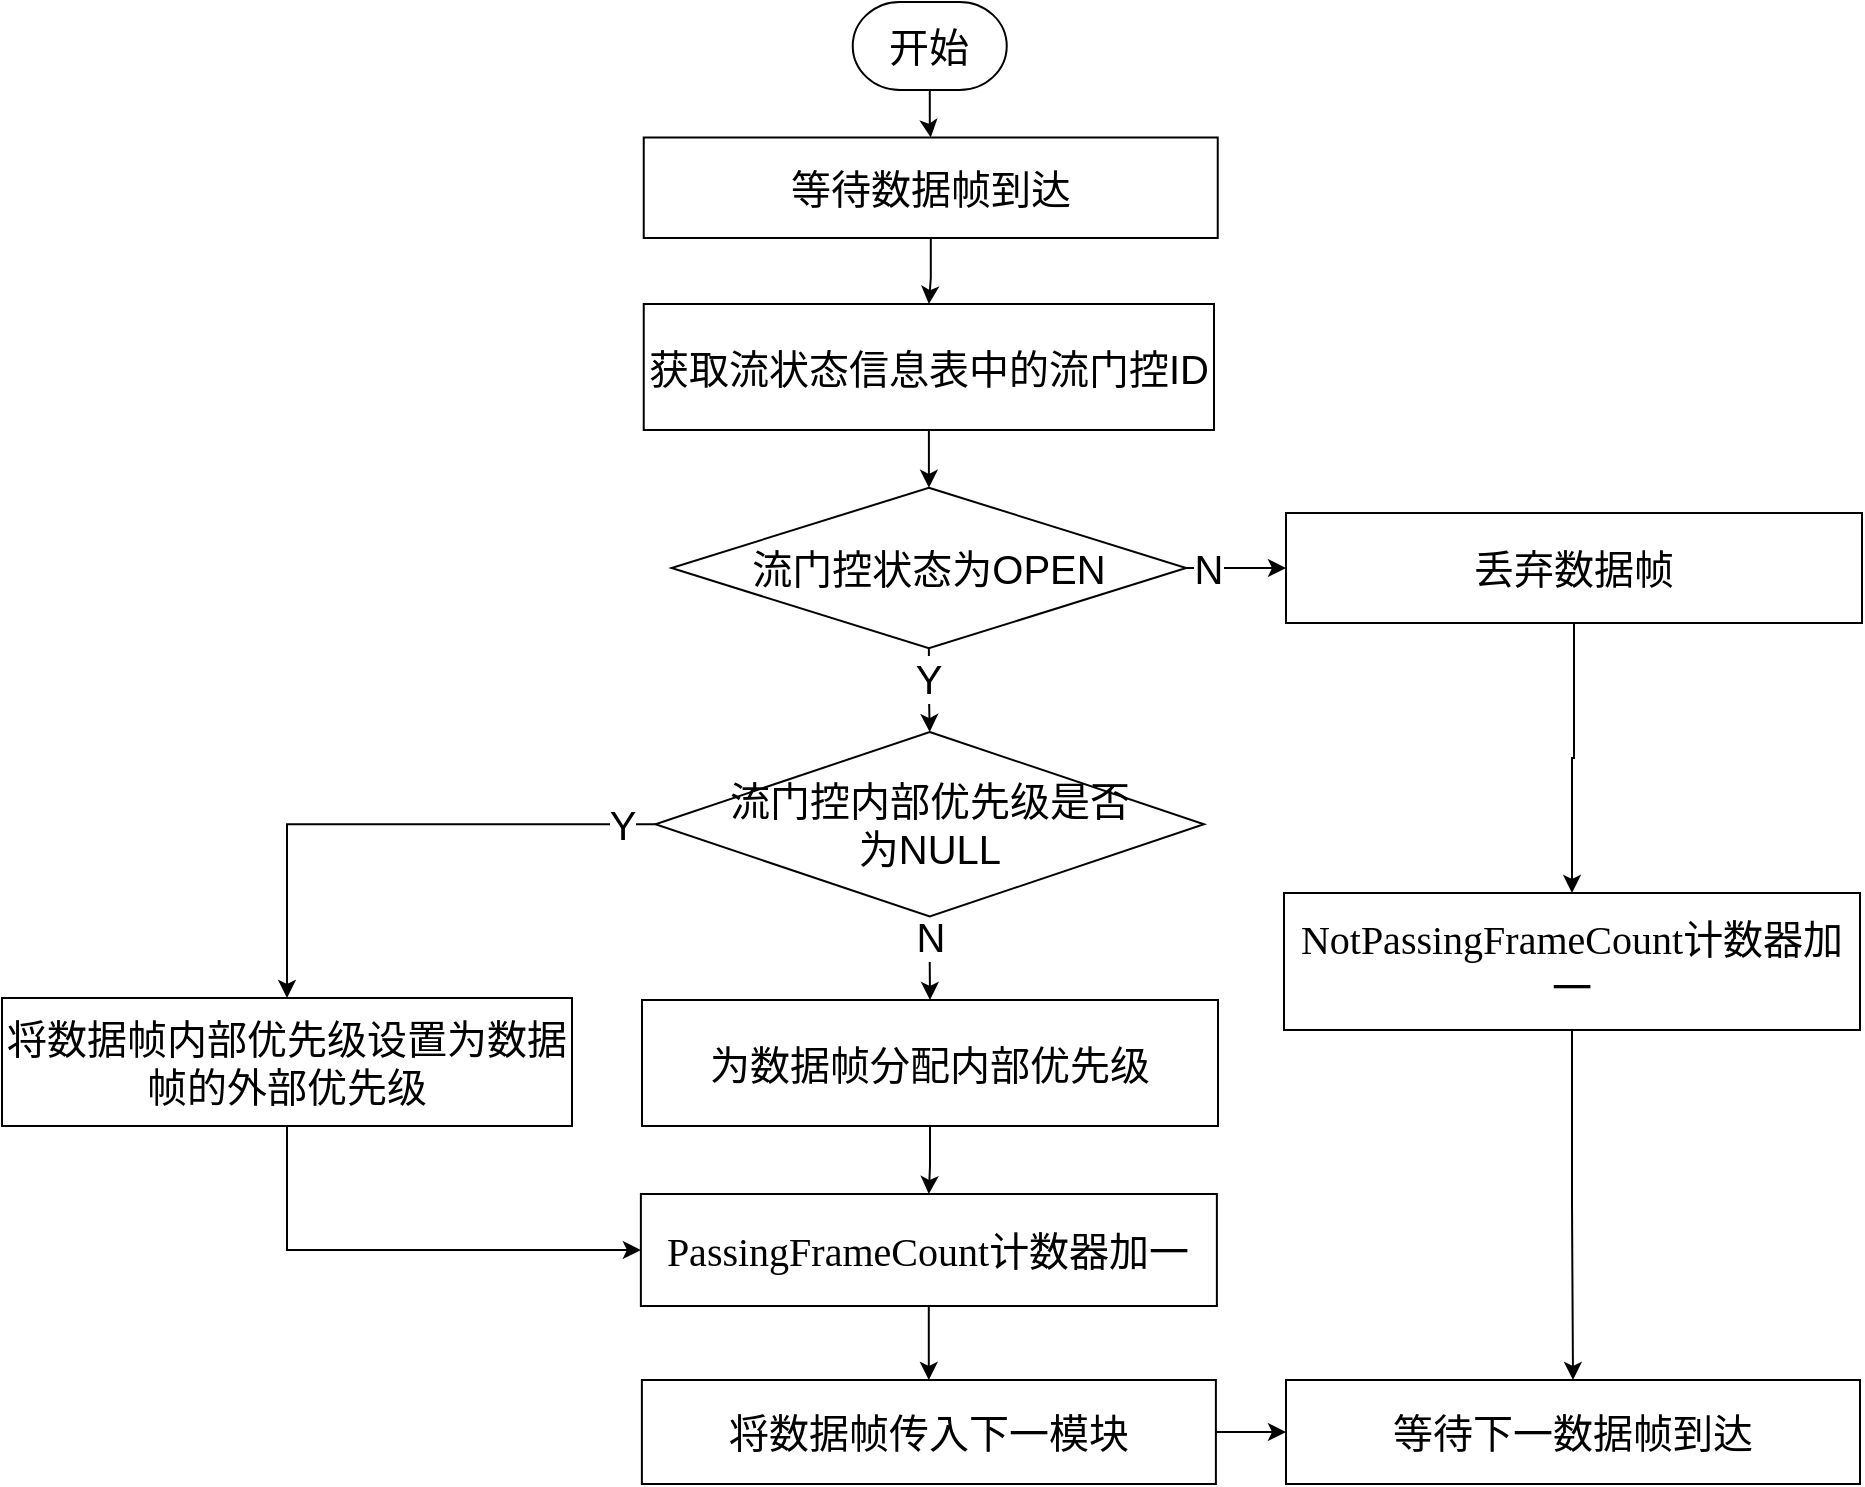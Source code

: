<mxfile version="14.6.0" type="github">
  <diagram id="2Q7YqtdaMWdOE0RqVjaY" name="Page-1">
    <mxGraphModel dx="3074" dy="1196" grid="0" gridSize="10" guides="1" tooltips="1" connect="1" arrows="1" fold="1" page="0" pageScale="1" pageWidth="827" pageHeight="1169" math="0" shadow="0">
      <root>
        <mxCell id="0" />
        <mxCell id="1" parent="0" />
        <mxCell id="YbGcfCplT9FmwaIEXrlA-1" value="" style="edgeStyle=orthogonalEdgeStyle;rounded=0;orthogonalLoop=1;jettySize=auto;html=1;fontSize=20;entryX=0.5;entryY=0;entryDx=0;entryDy=0;" edge="1" parent="1" source="YbGcfCplT9FmwaIEXrlA-2" target="YbGcfCplT9FmwaIEXrlA-4">
          <mxGeometry relative="1" as="geometry" />
        </mxCell>
        <mxCell id="YbGcfCplT9FmwaIEXrlA-2" value="&lt;font style=&quot;font-size: 20px;&quot;&gt;开始&lt;/font&gt;" style="strokeWidth=1;html=1;shape=mxgraph.flowchart.terminator;whiteSpace=wrap;fontSize=20;" vertex="1" parent="1">
          <mxGeometry x="-485.63" y="-84" width="77" height="44" as="geometry" />
        </mxCell>
        <mxCell id="YbGcfCplT9FmwaIEXrlA-26" value="" style="edgeStyle=orthogonalEdgeStyle;rounded=0;orthogonalLoop=1;jettySize=auto;html=1;fontSize=20;" edge="1" parent="1" source="YbGcfCplT9FmwaIEXrlA-4" target="YbGcfCplT9FmwaIEXrlA-25">
          <mxGeometry relative="1" as="geometry" />
        </mxCell>
        <mxCell id="YbGcfCplT9FmwaIEXrlA-4" value="&lt;font style=&quot;font-size: 20px;&quot;&gt;等待数据帧到达&lt;/font&gt;" style="rounded=0;whiteSpace=wrap;html=1;strokeWidth=1;fontSize=20;" vertex="1" parent="1">
          <mxGeometry x="-590.13" y="-16.25" width="287" height="50.25" as="geometry" />
        </mxCell>
        <mxCell id="YbGcfCplT9FmwaIEXrlA-6" value="Y" style="edgeStyle=orthogonalEdgeStyle;rounded=0;orthogonalLoop=1;jettySize=auto;html=1;fontSize=20;" edge="1" parent="1" source="YbGcfCplT9FmwaIEXrlA-7" target="YbGcfCplT9FmwaIEXrlA-14">
          <mxGeometry x="-0.296" relative="1" as="geometry">
            <mxPoint as="offset" />
          </mxGeometry>
        </mxCell>
        <mxCell id="YbGcfCplT9FmwaIEXrlA-30" value="N" style="edgeStyle=orthogonalEdgeStyle;rounded=0;orthogonalLoop=1;jettySize=auto;html=1;fontSize=20;" edge="1" parent="1" source="YbGcfCplT9FmwaIEXrlA-7" target="YbGcfCplT9FmwaIEXrlA-9">
          <mxGeometry x="-0.544" relative="1" as="geometry">
            <mxPoint as="offset" />
          </mxGeometry>
        </mxCell>
        <mxCell id="YbGcfCplT9FmwaIEXrlA-7" value="流门控状态为OPEN" style="rhombus;whiteSpace=wrap;html=1;strokeWidth=1;fontSize=20;" vertex="1" parent="1">
          <mxGeometry x="-576.19" y="158.88" width="257.25" height="80.25" as="geometry" />
        </mxCell>
        <mxCell id="YbGcfCplT9FmwaIEXrlA-8" value="" style="edgeStyle=orthogonalEdgeStyle;rounded=0;orthogonalLoop=1;jettySize=auto;html=1;fontSize=20;" edge="1" parent="1" source="YbGcfCplT9FmwaIEXrlA-9" target="YbGcfCplT9FmwaIEXrlA-11">
          <mxGeometry relative="1" as="geometry" />
        </mxCell>
        <mxCell id="YbGcfCplT9FmwaIEXrlA-9" value="丢弃数据帧" style="rounded=0;whiteSpace=wrap;html=1;strokeWidth=1;fontSize=20;" vertex="1" parent="1">
          <mxGeometry x="-269" y="171.51" width="288" height="54.99" as="geometry" />
        </mxCell>
        <mxCell id="YbGcfCplT9FmwaIEXrlA-40" value="" style="edgeStyle=orthogonalEdgeStyle;rounded=0;orthogonalLoop=1;jettySize=auto;html=1;entryX=0.5;entryY=0;entryDx=0;entryDy=0;fontSize=20;" edge="1" parent="1" source="YbGcfCplT9FmwaIEXrlA-11" target="YbGcfCplT9FmwaIEXrlA-31">
          <mxGeometry relative="1" as="geometry">
            <mxPoint x="-126" y="483.5" as="targetPoint" />
          </mxGeometry>
        </mxCell>
        <mxCell id="YbGcfCplT9FmwaIEXrlA-11" value="&lt;span lang=&quot;EN-US&quot; style=&quot;font-size: 20px; font-family: &amp;quot;times new roman&amp;quot;, serif;&quot;&gt;NotPassingFrameCount&lt;/span&gt;&lt;span style=&quot;font-size: 20px;&quot;&gt;计数器加一&lt;/span&gt;" style="rounded=0;whiteSpace=wrap;html=1;strokeWidth=1;fontSize=20;" vertex="1" parent="1">
          <mxGeometry x="-270" y="361.5" width="288" height="68.5" as="geometry" />
        </mxCell>
        <mxCell id="YbGcfCplT9FmwaIEXrlA-28" value="N" style="edgeStyle=orthogonalEdgeStyle;rounded=0;orthogonalLoop=1;jettySize=auto;html=1;fontSize=20;" edge="1" parent="1" source="YbGcfCplT9FmwaIEXrlA-14" target="YbGcfCplT9FmwaIEXrlA-23">
          <mxGeometry x="-0.538" relative="1" as="geometry">
            <mxPoint as="offset" />
          </mxGeometry>
        </mxCell>
        <mxCell id="YbGcfCplT9FmwaIEXrlA-36" value="Y" style="edgeStyle=orthogonalEdgeStyle;rounded=0;orthogonalLoop=1;jettySize=auto;html=1;entryX=0.5;entryY=0;entryDx=0;entryDy=0;fontSize=20;" edge="1" parent="1" source="YbGcfCplT9FmwaIEXrlA-14" target="YbGcfCplT9FmwaIEXrlA-29">
          <mxGeometry x="-0.876" relative="1" as="geometry">
            <mxPoint x="-741.385" y="327.1" as="targetPoint" />
            <mxPoint as="offset" />
          </mxGeometry>
        </mxCell>
        <mxCell id="YbGcfCplT9FmwaIEXrlA-14" value="流门控内部优先级是否&lt;br style=&quot;font-size: 20px;&quot;&gt;为NULL" style="rhombus;whiteSpace=wrap;html=1;strokeWidth=1;fontSize=20;" vertex="1" parent="1">
          <mxGeometry x="-584.26" y="281" width="274.25" height="92.25" as="geometry" />
        </mxCell>
        <mxCell id="YbGcfCplT9FmwaIEXrlA-17" value="" style="edgeStyle=orthogonalEdgeStyle;rounded=0;orthogonalLoop=1;jettySize=auto;html=1;fontSize=20;" edge="1" parent="1" source="YbGcfCplT9FmwaIEXrlA-18" target="YbGcfCplT9FmwaIEXrlA-24">
          <mxGeometry relative="1" as="geometry" />
        </mxCell>
        <mxCell id="YbGcfCplT9FmwaIEXrlA-18" value="&lt;span lang=&quot;EN-US&quot; style=&quot;font-size: 20px; font-family: &amp;quot;times new roman&amp;quot;, serif;&quot;&gt;PassingFrameCount&lt;/span&gt;计数器加一" style="rounded=0;whiteSpace=wrap;html=1;strokeWidth=1;fontSize=20;" vertex="1" parent="1">
          <mxGeometry x="-591.56" y="512" width="288" height="56" as="geometry" />
        </mxCell>
        <mxCell id="YbGcfCplT9FmwaIEXrlA-34" value="" style="edgeStyle=orthogonalEdgeStyle;rounded=0;orthogonalLoop=1;jettySize=auto;html=1;fontSize=20;" edge="1" parent="1" source="YbGcfCplT9FmwaIEXrlA-23" target="YbGcfCplT9FmwaIEXrlA-18">
          <mxGeometry relative="1" as="geometry" />
        </mxCell>
        <mxCell id="YbGcfCplT9FmwaIEXrlA-23" value="为数据帧分配内部优先级" style="rounded=0;whiteSpace=wrap;html=1;strokeWidth=1;fontSize=20;" vertex="1" parent="1">
          <mxGeometry x="-591" y="415" width="288" height="63" as="geometry" />
        </mxCell>
        <mxCell id="YbGcfCplT9FmwaIEXrlA-33" value="" style="edgeStyle=orthogonalEdgeStyle;rounded=0;orthogonalLoop=1;jettySize=auto;html=1;fontSize=20;" edge="1" parent="1" source="YbGcfCplT9FmwaIEXrlA-24" target="YbGcfCplT9FmwaIEXrlA-31">
          <mxGeometry relative="1" as="geometry" />
        </mxCell>
        <mxCell id="YbGcfCplT9FmwaIEXrlA-24" value="将数据帧传入下一模块" style="rounded=0;whiteSpace=wrap;html=1;strokeWidth=1;fontSize=20;" vertex="1" parent="1">
          <mxGeometry x="-591.06" y="605" width="287" height="52" as="geometry" />
        </mxCell>
        <mxCell id="YbGcfCplT9FmwaIEXrlA-27" value="" style="edgeStyle=orthogonalEdgeStyle;rounded=0;orthogonalLoop=1;jettySize=auto;html=1;fontSize=20;" edge="1" parent="1" source="YbGcfCplT9FmwaIEXrlA-25" target="YbGcfCplT9FmwaIEXrlA-7">
          <mxGeometry relative="1" as="geometry" />
        </mxCell>
        <mxCell id="YbGcfCplT9FmwaIEXrlA-25" value="获取流状态信息表中的流门控ID" style="rounded=0;whiteSpace=wrap;html=1;strokeWidth=1;fontSize=20;" vertex="1" parent="1">
          <mxGeometry x="-590.13" y="67" width="285.13" height="63" as="geometry" />
        </mxCell>
        <mxCell id="YbGcfCplT9FmwaIEXrlA-38" value="" style="edgeStyle=orthogonalEdgeStyle;rounded=0;orthogonalLoop=1;jettySize=auto;html=1;entryX=0;entryY=0.5;entryDx=0;entryDy=0;fontSize=20;" edge="1" parent="1" source="YbGcfCplT9FmwaIEXrlA-29" target="YbGcfCplT9FmwaIEXrlA-18">
          <mxGeometry relative="1" as="geometry">
            <mxPoint x="-768.5" y="560" as="targetPoint" />
            <Array as="points">
              <mxPoint x="-768" y="540" />
            </Array>
          </mxGeometry>
        </mxCell>
        <mxCell id="YbGcfCplT9FmwaIEXrlA-29" value="&lt;font style=&quot;font-size: 20px&quot;&gt;将数据帧内部优先级设置为数据帧的外部优先级&lt;/font&gt;" style="rounded=0;whiteSpace=wrap;html=1;strokeWidth=1;fontSize=20;" vertex="1" parent="1">
          <mxGeometry x="-911" y="414" width="285" height="64" as="geometry" />
        </mxCell>
        <mxCell id="YbGcfCplT9FmwaIEXrlA-31" value="等待下一数据帧到达" style="rounded=0;whiteSpace=wrap;html=1;strokeWidth=1;fontSize=20;" vertex="1" parent="1">
          <mxGeometry x="-269" y="605" width="287" height="52" as="geometry" />
        </mxCell>
      </root>
    </mxGraphModel>
  </diagram>
</mxfile>
